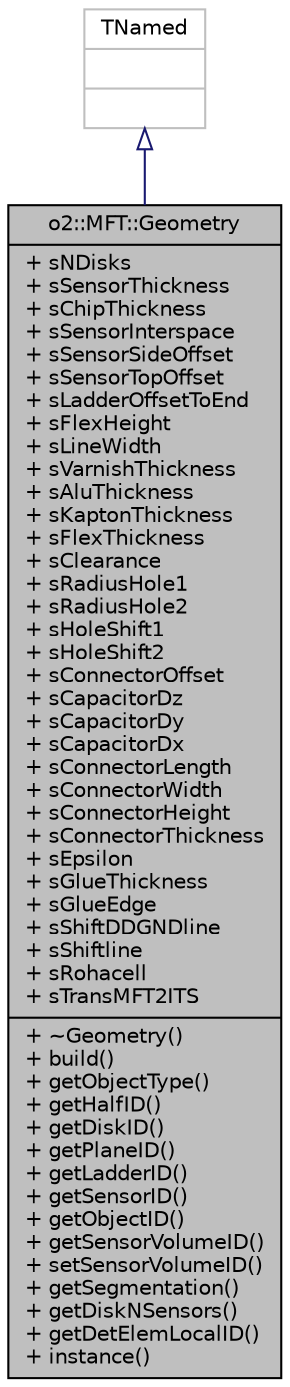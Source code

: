 digraph "o2::MFT::Geometry"
{
 // INTERACTIVE_SVG=YES
  bgcolor="transparent";
  edge [fontname="Helvetica",fontsize="10",labelfontname="Helvetica",labelfontsize="10"];
  node [fontname="Helvetica",fontsize="10",shape=record];
  Node1 [label="{o2::MFT::Geometry\n|+ sNDisks\l+ sSensorThickness\l+ sChipThickness\l+ sSensorInterspace\l+ sSensorSideOffset\l+ sSensorTopOffset\l+ sLadderOffsetToEnd\l+ sFlexHeight\l+ sLineWidth\l+ sVarnishThickness\l+ sAluThickness\l+ sKaptonThickness\l+ sFlexThickness\l+ sClearance\l+ sRadiusHole1\l+ sRadiusHole2\l+ sHoleShift1\l+ sHoleShift2\l+ sConnectorOffset\l+ sCapacitorDz\l+ sCapacitorDy\l+ sCapacitorDx\l+ sConnectorLength\l+ sConnectorWidth\l+ sConnectorHeight\l+ sConnectorThickness\l+ sEpsilon\l+ sGlueThickness\l+ sGlueEdge\l+ sShiftDDGNDline\l+ sShiftline\l+ sRohacell\l+ sTransMFT2ITS\l|+ ~Geometry()\l+ build()\l+ getObjectType()\l+ getHalfID()\l+ getDiskID()\l+ getPlaneID()\l+ getLadderID()\l+ getSensorID()\l+ getObjectID()\l+ getSensorVolumeID()\l+ setSensorVolumeID()\l+ getSegmentation()\l+ getDiskNSensors()\l+ getDetElemLocalID()\l+ instance()\l}",height=0.2,width=0.4,color="black", fillcolor="grey75", style="filled" fontcolor="black"];
  Node2 -> Node1 [dir="back",color="midnightblue",fontsize="10",style="solid",arrowtail="onormal",fontname="Helvetica"];
  Node2 [label="{TNamed\n||}",height=0.2,width=0.4,color="grey75"];
}

